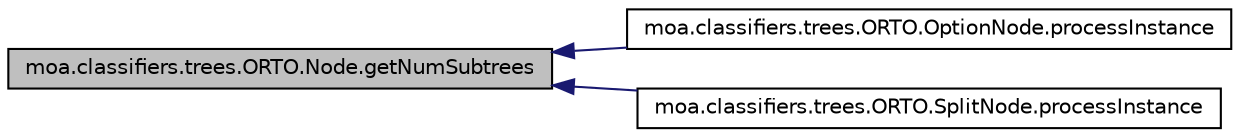 digraph G
{
  edge [fontname="Helvetica",fontsize="10",labelfontname="Helvetica",labelfontsize="10"];
  node [fontname="Helvetica",fontsize="10",shape=record];
  rankdir=LR;
  Node1 [label="moa.classifiers.trees.ORTO.Node.getNumSubtrees",height=0.2,width=0.4,color="black", fillcolor="grey75", style="filled" fontcolor="black"];
  Node1 -> Node2 [dir=back,color="midnightblue",fontsize="10",style="solid",fontname="Helvetica"];
  Node2 [label="moa.classifiers.trees.ORTO.OptionNode.processInstance",height=0.2,width=0.4,color="black", fillcolor="white", style="filled",URL="$classmoa_1_1classifiers_1_1trees_1_1ORTO_1_1OptionNode.html#add3cad73c00c3ac29decf238bb9e26da"];
  Node1 -> Node3 [dir=back,color="midnightblue",fontsize="10",style="solid",fontname="Helvetica"];
  Node3 [label="moa.classifiers.trees.ORTO.SplitNode.processInstance",height=0.2,width=0.4,color="black", fillcolor="white", style="filled",URL="$classmoa_1_1classifiers_1_1trees_1_1ORTO_1_1SplitNode.html#a4434ca7bad0ac2f1a1db2141b95c2262"];
}
